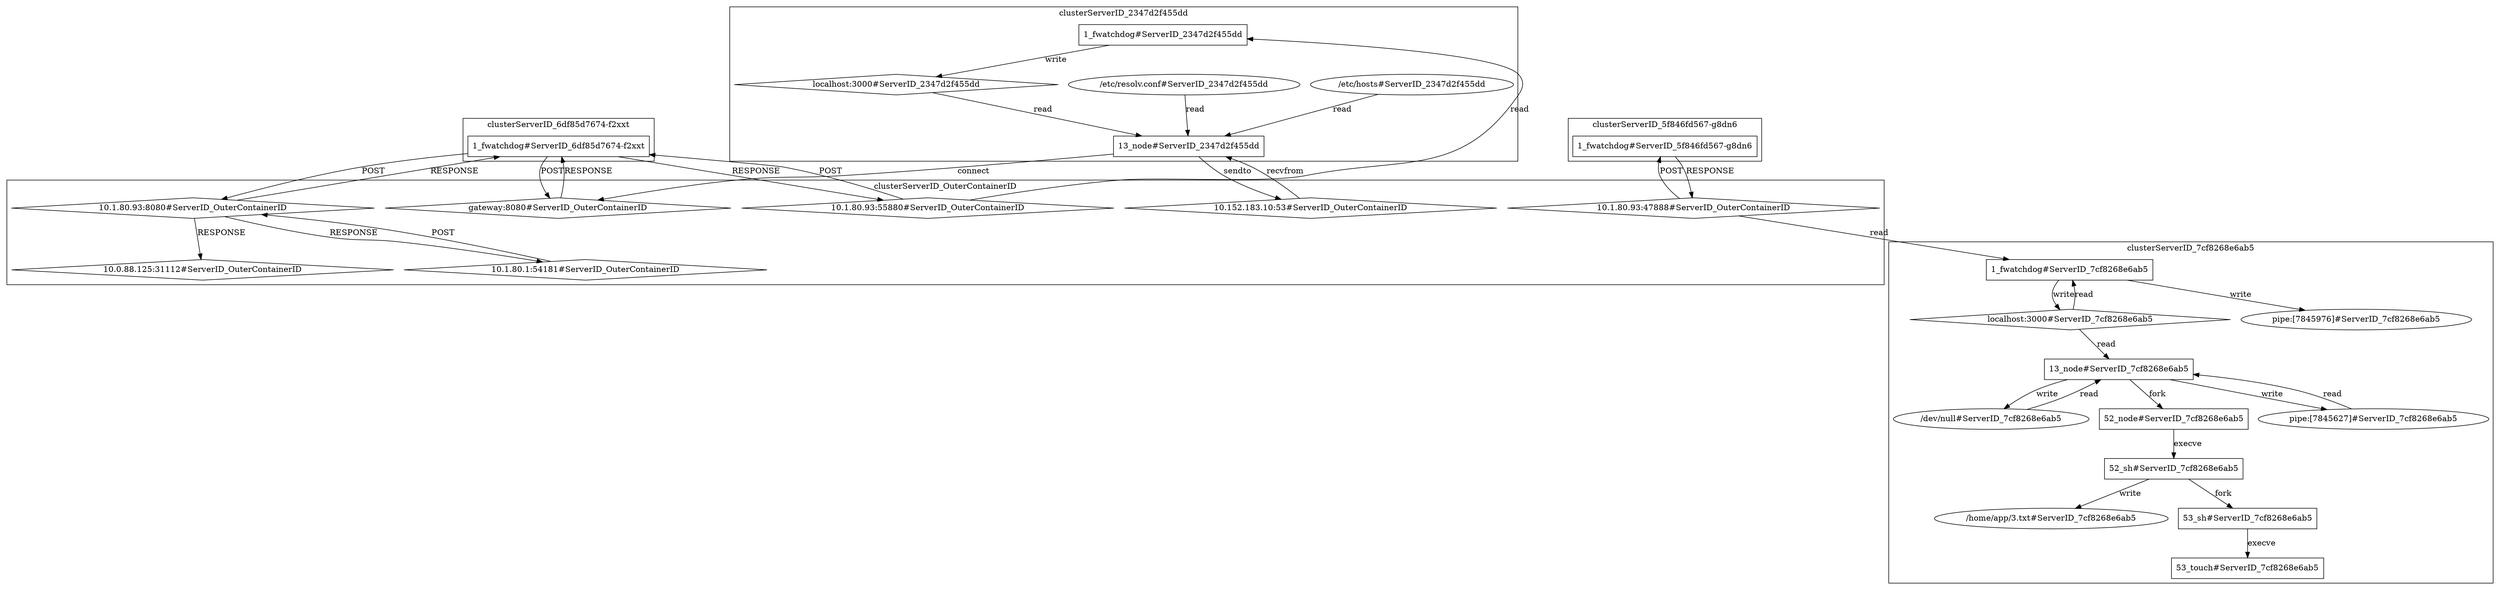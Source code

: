 digraph G {
	"1_fwatchdog#ServerID_6df85d7674-f2xxt"->"gateway:8080#ServerID_OuterContainerID"[ label="POST" ];
	"10.1.80.93:8080#ServerID_OuterContainerID"->"1_fwatchdog#ServerID_6df85d7674-f2xxt"[ label="RESPONSE" ];
	"gateway:8080#ServerID_OuterContainerID"->"1_fwatchdog#ServerID_6df85d7674-f2xxt"[ label="RESPONSE" ];
	"1_fwatchdog#ServerID_6df85d7674-f2xxt"->"10.1.80.93:55880#ServerID_OuterContainerID"[ label="RESPONSE" ];
	"10.1.80.93:55880#ServerID_OuterContainerID"->"1_fwatchdog#ServerID_6df85d7674-f2xxt"[ label="POST" ];
	"1_fwatchdog#ServerID_6df85d7674-f2xxt"->"10.1.80.93:8080#ServerID_OuterContainerID"[ label="POST" ];
	"10.1.80.93:47888#ServerID_OuterContainerID"->"1_fwatchdog#ServerID_5f846fd567-g8dn6"[ label="POST" ];
	"1_fwatchdog#ServerID_5f846fd567-g8dn6"->"10.1.80.93:47888#ServerID_OuterContainerID"[ label="RESPONSE" ];
	"1_fwatchdog#ServerID_2347d2f455dd"->"localhost:3000#ServerID_2347d2f455dd"[ label="write" ];
	"10.1.80.93:55880#ServerID_OuterContainerID"->"1_fwatchdog#ServerID_2347d2f455dd"[ label="read" ];
	"localhost:3000#ServerID_2347d2f455dd"->"13_node#ServerID_2347d2f455dd"[ label="read" ];
	"/etc/hosts#ServerID_2347d2f455dd"->"13_node#ServerID_2347d2f455dd"[ label="read" ];
	"/etc/resolv.conf#ServerID_2347d2f455dd"->"13_node#ServerID_2347d2f455dd"[ label="read" ];
	"13_node#ServerID_2347d2f455dd"->"10.152.183.10:53#ServerID_OuterContainerID"[ label="sendto" ];
	"10.152.183.10:53#ServerID_OuterContainerID"->"13_node#ServerID_2347d2f455dd"[ label="recvfrom" ];
	"13_node#ServerID_2347d2f455dd"->"gateway:8080#ServerID_OuterContainerID"[ label="connect" ];
	"1_fwatchdog#ServerID_7cf8268e6ab5"->"localhost:3000#ServerID_7cf8268e6ab5"[ label="write" ];
	"10.1.80.93:47888#ServerID_OuterContainerID"->"1_fwatchdog#ServerID_7cf8268e6ab5"[ label="read" ];
	"localhost:3000#ServerID_7cf8268e6ab5"->"13_node#ServerID_7cf8268e6ab5"[ label="read" ];
	"/dev/null#ServerID_7cf8268e6ab5"->"13_node#ServerID_7cf8268e6ab5"[ label="read" ];
	"pipe:[7845627]#ServerID_7cf8268e6ab5"->"13_node#ServerID_7cf8268e6ab5"[ label="read" ];
	"13_node#ServerID_7cf8268e6ab5"->"pipe:[7845627]#ServerID_7cf8268e6ab5"[ label="write" ];
	"13_node#ServerID_7cf8268e6ab5"->"52_node#ServerID_7cf8268e6ab5"[ label="fork" ];
	"52_sh#ServerID_7cf8268e6ab5"->"/home/app/3.txt#ServerID_7cf8268e6ab5"[ label="write" ];
	"53_sh#ServerID_7cf8268e6ab5"->"53_touch#ServerID_7cf8268e6ab5"[ label="execve" ];
	"52_sh#ServerID_7cf8268e6ab5"->"53_sh#ServerID_7cf8268e6ab5"[ label="fork" ];
	"52_node#ServerID_7cf8268e6ab5"->"52_sh#ServerID_7cf8268e6ab5"[ label="execve" ];
	"13_node#ServerID_7cf8268e6ab5"->"/dev/null#ServerID_7cf8268e6ab5"[ label="write" ];
	"localhost:3000#ServerID_7cf8268e6ab5"->"1_fwatchdog#ServerID_7cf8268e6ab5"[ label="read" ];
	"1_fwatchdog#ServerID_7cf8268e6ab5"->"pipe:[7845976]#ServerID_7cf8268e6ab5"[ label="write" ];
	"10.1.80.1:54181#ServerID_OuterContainerID"->"10.1.80.93:8080#ServerID_OuterContainerID"[ label="POST" ];
	"10.1.80.93:8080#ServerID_OuterContainerID"->"10.1.80.1:54181#ServerID_OuterContainerID"[ label="RESPONSE" ];
	"10.1.80.93:8080#ServerID_OuterContainerID"->"10.0.88.125:31112#ServerID_OuterContainerID"[ label="RESPONSE" ];
	subgraph "clusterServerID_2347d2f455dd" {
	label="clusterServerID_2347d2f455dd";
	"/etc/hosts#ServerID_2347d2f455dd" [ shape=ellipse ];
	"/etc/resolv.conf#ServerID_2347d2f455dd" [ shape=ellipse ];
	"13_node#ServerID_2347d2f455dd" [ shape=box ];
	"1_fwatchdog#ServerID_2347d2f455dd" [ shape=box ];
	"localhost:3000#ServerID_2347d2f455dd" [ shape=diamond ];

}
;
	subgraph "clusterServerID_5f846fd567-g8dn6" {
	label="clusterServerID_5f846fd567-g8dn6";
	"1_fwatchdog#ServerID_5f846fd567-g8dn6" [ shape=box ];

}
;
	subgraph "clusterServerID_6df85d7674-f2xxt" {
	label="clusterServerID_6df85d7674-f2xxt";
	"1_fwatchdog#ServerID_6df85d7674-f2xxt" [ shape=box ];

}
;
	subgraph "clusterServerID_7cf8268e6ab5" {
	label="clusterServerID_7cf8268e6ab5";
	"/dev/null#ServerID_7cf8268e6ab5" [ shape=ellipse ];
	"/home/app/3.txt#ServerID_7cf8268e6ab5" [ shape=ellipse ];
	"13_node#ServerID_7cf8268e6ab5" [ shape=box ];
	"1_fwatchdog#ServerID_7cf8268e6ab5" [ shape=box ];
	"52_node#ServerID_7cf8268e6ab5" [ shape=box ];
	"52_sh#ServerID_7cf8268e6ab5" [ shape=box ];
	"53_sh#ServerID_7cf8268e6ab5" [ shape=box ];
	"53_touch#ServerID_7cf8268e6ab5" [ shape=box ];
	"localhost:3000#ServerID_7cf8268e6ab5" [ shape=diamond ];
	"pipe:[7845627]#ServerID_7cf8268e6ab5" [ shape=ellipse ];
	"pipe:[7845976]#ServerID_7cf8268e6ab5" [ shape=ellipse ];

}
;
	subgraph "clusterServerID_OuterContainerID" {
	label="clusterServerID_OuterContainerID";
	"10.0.88.125:31112#ServerID_OuterContainerID" [ shape=diamond ];
	"10.1.80.1:54181#ServerID_OuterContainerID" [ shape=diamond ];
	"10.1.80.93:47888#ServerID_OuterContainerID" [ shape=diamond ];
	"10.1.80.93:55880#ServerID_OuterContainerID" [ shape=diamond ];
	"10.1.80.93:8080#ServerID_OuterContainerID" [ shape=diamond ];
	"10.152.183.10:53#ServerID_OuterContainerID" [ shape=diamond ];
	"gateway:8080#ServerID_OuterContainerID" [ shape=diamond ];

}
;

}
